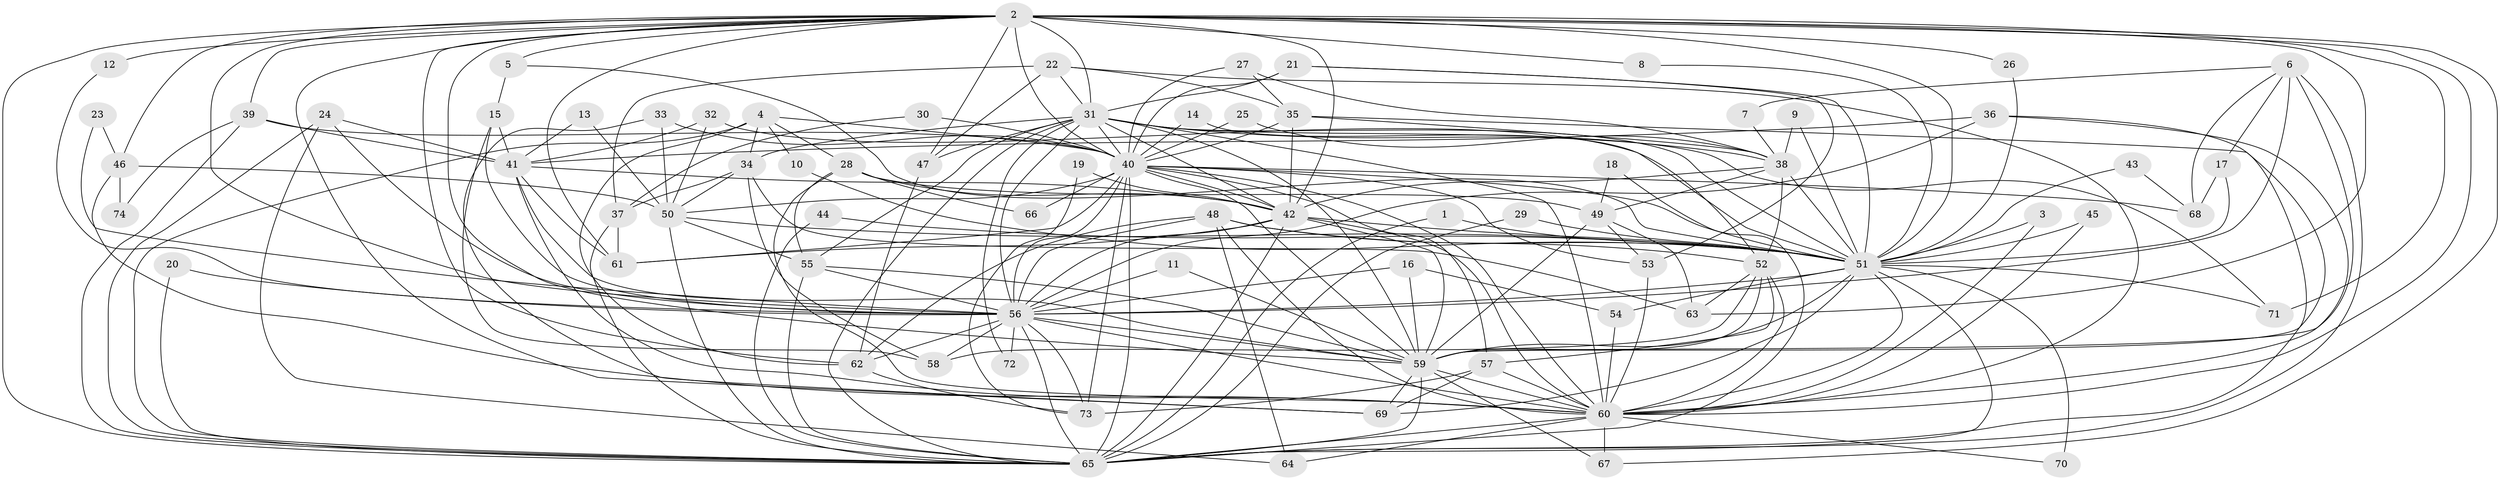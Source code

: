 // original degree distribution, {16: 0.006802721088435374, 17: 0.013605442176870748, 26: 0.02040816326530612, 28: 0.006802721088435374, 20: 0.006802721088435374, 39: 0.006802721088435374, 18: 0.006802721088435374, 5: 0.04081632653061224, 6: 0.047619047619047616, 2: 0.5238095238095238, 8: 0.02040816326530612, 4: 0.08163265306122448, 10: 0.006802721088435374, 3: 0.20408163265306123, 7: 0.006802721088435374}
// Generated by graph-tools (version 1.1) at 2025/25/03/09/25 03:25:52]
// undirected, 74 vertices, 218 edges
graph export_dot {
graph [start="1"]
  node [color=gray90,style=filled];
  1;
  2;
  3;
  4;
  5;
  6;
  7;
  8;
  9;
  10;
  11;
  12;
  13;
  14;
  15;
  16;
  17;
  18;
  19;
  20;
  21;
  22;
  23;
  24;
  25;
  26;
  27;
  28;
  29;
  30;
  31;
  32;
  33;
  34;
  35;
  36;
  37;
  38;
  39;
  40;
  41;
  42;
  43;
  44;
  45;
  46;
  47;
  48;
  49;
  50;
  51;
  52;
  53;
  54;
  55;
  56;
  57;
  58;
  59;
  60;
  61;
  62;
  63;
  64;
  65;
  66;
  67;
  68;
  69;
  70;
  71;
  72;
  73;
  74;
  1 -- 51 [weight=1.0];
  1 -- 65 [weight=1.0];
  2 -- 5 [weight=1.0];
  2 -- 8 [weight=1.0];
  2 -- 12 [weight=1.0];
  2 -- 26 [weight=1.0];
  2 -- 31 [weight=3.0];
  2 -- 39 [weight=1.0];
  2 -- 40 [weight=2.0];
  2 -- 42 [weight=2.0];
  2 -- 46 [weight=1.0];
  2 -- 47 [weight=1.0];
  2 -- 51 [weight=2.0];
  2 -- 56 [weight=2.0];
  2 -- 59 [weight=2.0];
  2 -- 60 [weight=3.0];
  2 -- 61 [weight=1.0];
  2 -- 62 [weight=1.0];
  2 -- 63 [weight=1.0];
  2 -- 65 [weight=2.0];
  2 -- 67 [weight=1.0];
  2 -- 69 [weight=1.0];
  2 -- 71 [weight=1.0];
  3 -- 51 [weight=1.0];
  3 -- 60 [weight=1.0];
  4 -- 10 [weight=1.0];
  4 -- 28 [weight=1.0];
  4 -- 34 [weight=1.0];
  4 -- 40 [weight=1.0];
  4 -- 62 [weight=1.0];
  4 -- 65 [weight=2.0];
  5 -- 15 [weight=1.0];
  5 -- 51 [weight=1.0];
  6 -- 7 [weight=1.0];
  6 -- 17 [weight=1.0];
  6 -- 56 [weight=1.0];
  6 -- 59 [weight=1.0];
  6 -- 65 [weight=1.0];
  6 -- 68 [weight=1.0];
  7 -- 38 [weight=1.0];
  8 -- 51 [weight=1.0];
  9 -- 38 [weight=1.0];
  9 -- 51 [weight=1.0];
  10 -- 51 [weight=1.0];
  11 -- 56 [weight=1.0];
  11 -- 59 [weight=1.0];
  12 -- 56 [weight=1.0];
  13 -- 41 [weight=1.0];
  13 -- 50 [weight=1.0];
  14 -- 40 [weight=1.0];
  14 -- 52 [weight=1.0];
  15 -- 41 [weight=1.0];
  15 -- 56 [weight=1.0];
  15 -- 58 [weight=1.0];
  16 -- 54 [weight=1.0];
  16 -- 56 [weight=1.0];
  16 -- 59 [weight=1.0];
  17 -- 51 [weight=1.0];
  17 -- 68 [weight=1.0];
  18 -- 49 [weight=1.0];
  18 -- 65 [weight=1.0];
  19 -- 42 [weight=1.0];
  19 -- 73 [weight=1.0];
  20 -- 56 [weight=1.0];
  20 -- 65 [weight=1.0];
  21 -- 31 [weight=1.0];
  21 -- 40 [weight=1.0];
  21 -- 51 [weight=1.0];
  21 -- 53 [weight=1.0];
  22 -- 31 [weight=1.0];
  22 -- 35 [weight=1.0];
  22 -- 37 [weight=1.0];
  22 -- 47 [weight=1.0];
  22 -- 60 [weight=1.0];
  23 -- 46 [weight=1.0];
  23 -- 56 [weight=1.0];
  24 -- 41 [weight=1.0];
  24 -- 56 [weight=1.0];
  24 -- 64 [weight=1.0];
  24 -- 65 [weight=1.0];
  25 -- 38 [weight=1.0];
  25 -- 40 [weight=1.0];
  26 -- 51 [weight=1.0];
  27 -- 35 [weight=1.0];
  27 -- 38 [weight=1.0];
  27 -- 40 [weight=1.0];
  28 -- 42 [weight=1.0];
  28 -- 49 [weight=1.0];
  28 -- 55 [weight=1.0];
  28 -- 60 [weight=1.0];
  28 -- 66 [weight=1.0];
  29 -- 51 [weight=1.0];
  29 -- 65 [weight=2.0];
  30 -- 37 [weight=1.0];
  30 -- 40 [weight=1.0];
  31 -- 34 [weight=1.0];
  31 -- 38 [weight=1.0];
  31 -- 40 [weight=1.0];
  31 -- 42 [weight=1.0];
  31 -- 47 [weight=1.0];
  31 -- 51 [weight=1.0];
  31 -- 55 [weight=1.0];
  31 -- 56 [weight=1.0];
  31 -- 59 [weight=1.0];
  31 -- 60 [weight=1.0];
  31 -- 65 [weight=1.0];
  31 -- 71 [weight=1.0];
  31 -- 72 [weight=1.0];
  32 -- 41 [weight=1.0];
  32 -- 50 [weight=1.0];
  32 -- 51 [weight=1.0];
  33 -- 40 [weight=1.0];
  33 -- 50 [weight=1.0];
  33 -- 69 [weight=1.0];
  34 -- 37 [weight=1.0];
  34 -- 50 [weight=1.0];
  34 -- 58 [weight=1.0];
  34 -- 63 [weight=1.0];
  35 -- 38 [weight=1.0];
  35 -- 40 [weight=1.0];
  35 -- 42 [weight=1.0];
  35 -- 65 [weight=1.0];
  36 -- 41 [weight=1.0];
  36 -- 56 [weight=1.0];
  36 -- 59 [weight=1.0];
  36 -- 60 [weight=1.0];
  37 -- 61 [weight=1.0];
  37 -- 65 [weight=1.0];
  38 -- 42 [weight=1.0];
  38 -- 49 [weight=1.0];
  38 -- 51 [weight=1.0];
  38 -- 52 [weight=1.0];
  39 -- 40 [weight=1.0];
  39 -- 41 [weight=1.0];
  39 -- 65 [weight=1.0];
  39 -- 74 [weight=1.0];
  40 -- 42 [weight=1.0];
  40 -- 50 [weight=1.0];
  40 -- 51 [weight=1.0];
  40 -- 53 [weight=1.0];
  40 -- 56 [weight=2.0];
  40 -- 57 [weight=1.0];
  40 -- 59 [weight=1.0];
  40 -- 60 [weight=1.0];
  40 -- 61 [weight=2.0];
  40 -- 65 [weight=1.0];
  40 -- 66 [weight=1.0];
  40 -- 68 [weight=1.0];
  40 -- 73 [weight=1.0];
  41 -- 42 [weight=1.0];
  41 -- 59 [weight=1.0];
  41 -- 60 [weight=2.0];
  41 -- 61 [weight=1.0];
  42 -- 51 [weight=2.0];
  42 -- 56 [weight=1.0];
  42 -- 59 [weight=1.0];
  42 -- 60 [weight=1.0];
  42 -- 61 [weight=1.0];
  42 -- 65 [weight=2.0];
  43 -- 51 [weight=1.0];
  43 -- 68 [weight=1.0];
  44 -- 51 [weight=1.0];
  44 -- 65 [weight=1.0];
  45 -- 51 [weight=1.0];
  45 -- 60 [weight=1.0];
  46 -- 50 [weight=1.0];
  46 -- 60 [weight=2.0];
  46 -- 74 [weight=1.0];
  47 -- 62 [weight=1.0];
  48 -- 51 [weight=1.0];
  48 -- 52 [weight=1.0];
  48 -- 56 [weight=1.0];
  48 -- 60 [weight=1.0];
  48 -- 62 [weight=1.0];
  48 -- 64 [weight=1.0];
  49 -- 53 [weight=1.0];
  49 -- 59 [weight=1.0];
  49 -- 63 [weight=1.0];
  50 -- 51 [weight=1.0];
  50 -- 55 [weight=1.0];
  50 -- 65 [weight=1.0];
  51 -- 54 [weight=3.0];
  51 -- 56 [weight=2.0];
  51 -- 59 [weight=2.0];
  51 -- 60 [weight=4.0];
  51 -- 65 [weight=2.0];
  51 -- 69 [weight=1.0];
  51 -- 70 [weight=1.0];
  51 -- 71 [weight=1.0];
  52 -- 57 [weight=1.0];
  52 -- 58 [weight=1.0];
  52 -- 59 [weight=1.0];
  52 -- 60 [weight=1.0];
  52 -- 63 [weight=1.0];
  53 -- 60 [weight=1.0];
  54 -- 60 [weight=1.0];
  55 -- 56 [weight=1.0];
  55 -- 59 [weight=1.0];
  55 -- 65 [weight=1.0];
  56 -- 58 [weight=1.0];
  56 -- 59 [weight=1.0];
  56 -- 60 [weight=1.0];
  56 -- 62 [weight=1.0];
  56 -- 65 [weight=1.0];
  56 -- 72 [weight=1.0];
  56 -- 73 [weight=1.0];
  57 -- 60 [weight=1.0];
  57 -- 69 [weight=1.0];
  57 -- 73 [weight=1.0];
  59 -- 60 [weight=1.0];
  59 -- 65 [weight=1.0];
  59 -- 67 [weight=1.0];
  59 -- 69 [weight=1.0];
  60 -- 64 [weight=1.0];
  60 -- 65 [weight=1.0];
  60 -- 67 [weight=1.0];
  60 -- 70 [weight=1.0];
  62 -- 73 [weight=1.0];
}

